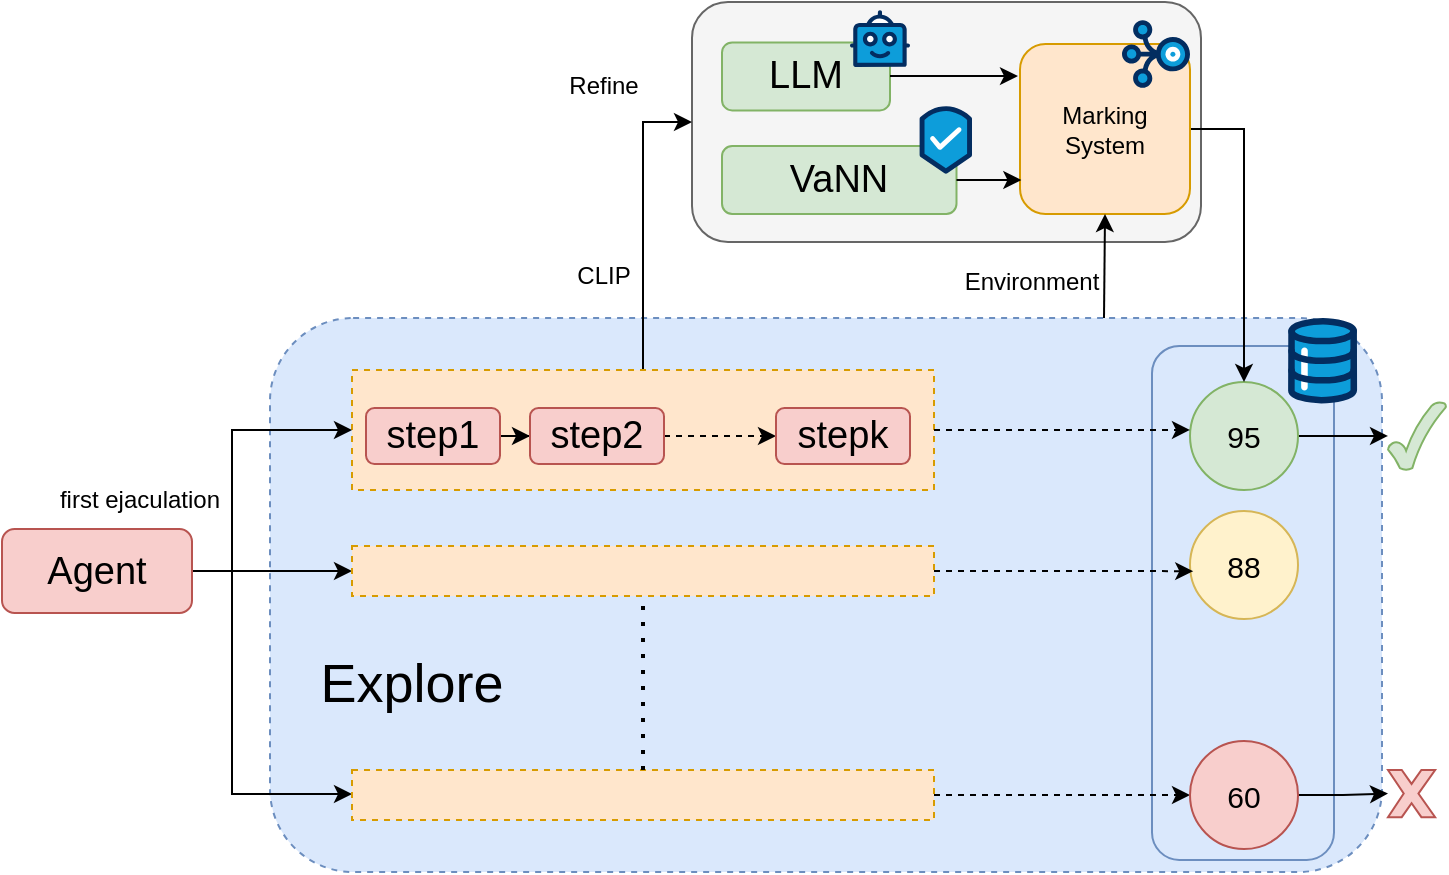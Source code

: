 <mxfile version="28.2.1">
  <diagram name="第 1 页" id="-67-8i8DmLZlF9Vm9H63">
    <mxGraphModel dx="782" dy="477" grid="0" gridSize="10" guides="1" tooltips="1" connect="1" arrows="1" fold="1" page="1" pageScale="1" pageWidth="4681" pageHeight="3300" math="0" shadow="0">
      <root>
        <mxCell id="0" />
        <mxCell id="1" parent="0" />
        <mxCell id="YKDILyGexd_aIcYHHave-9" value="" style="rounded=1;whiteSpace=wrap;html=1;fillColor=#dae8fc;strokeColor=#6c8ebf;dashed=1;" parent="1" vertex="1">
          <mxGeometry x="273" y="322" width="556" height="277" as="geometry" />
        </mxCell>
        <mxCell id="2qB2dajr-711ydZ0-sjt-16" value="" style="rounded=1;whiteSpace=wrap;html=1;fillColor=none;strokeColor=#6c8ebf;" parent="1" vertex="1">
          <mxGeometry x="714" y="336" width="91" height="256.94" as="geometry" />
        </mxCell>
        <mxCell id="2qB2dajr-711ydZ0-sjt-4" value="" style="rounded=1;whiteSpace=wrap;html=1;fillColor=#f5f5f5;fontColor=#333333;strokeColor=#666666;" parent="1" vertex="1">
          <mxGeometry x="484" y="164" width="254.5" height="120" as="geometry" />
        </mxCell>
        <mxCell id="2qB2dajr-711ydZ0-sjt-6" style="edgeStyle=orthogonalEdgeStyle;rounded=0;orthogonalLoop=1;jettySize=auto;html=1;entryX=0;entryY=0.5;entryDx=0;entryDy=0;" parent="1" source="YKDILyGexd_aIcYHHave-10" target="2qB2dajr-711ydZ0-sjt-4" edge="1">
          <mxGeometry relative="1" as="geometry" />
        </mxCell>
        <mxCell id="YKDILyGexd_aIcYHHave-10" value="" style="rounded=0;whiteSpace=wrap;html=1;fillColor=#ffe6cc;strokeColor=#d79b00;dashed=1;" parent="1" vertex="1">
          <mxGeometry x="314" y="348" width="291" height="60" as="geometry" />
        </mxCell>
        <mxCell id="YKDILyGexd_aIcYHHave-4" value="&lt;font style=&quot;font-size: 19px;&quot;&gt;LLM&lt;/font&gt;" style="rounded=1;whiteSpace=wrap;html=1;fillColor=#d5e8d4;strokeColor=#82b366;" parent="1" vertex="1">
          <mxGeometry x="499" y="184.2" width="84" height="34" as="geometry" />
        </mxCell>
        <mxCell id="YKDILyGexd_aIcYHHave-23" style="edgeStyle=orthogonalEdgeStyle;rounded=0;orthogonalLoop=1;jettySize=auto;html=1;entryX=0;entryY=0.5;entryDx=0;entryDy=0;" parent="1" source="YKDILyGexd_aIcYHHave-1" target="YKDILyGexd_aIcYHHave-10" edge="1">
          <mxGeometry relative="1" as="geometry">
            <Array as="points">
              <mxPoint x="254" y="449" />
              <mxPoint x="254" y="378" />
            </Array>
          </mxGeometry>
        </mxCell>
        <mxCell id="YKDILyGexd_aIcYHHave-27" style="edgeStyle=orthogonalEdgeStyle;rounded=0;orthogonalLoop=1;jettySize=auto;html=1;entryX=0;entryY=0.5;entryDx=0;entryDy=0;" parent="1" source="YKDILyGexd_aIcYHHave-1" target="YKDILyGexd_aIcYHHave-26" edge="1">
          <mxGeometry relative="1" as="geometry" />
        </mxCell>
        <mxCell id="YKDILyGexd_aIcYHHave-41" style="edgeStyle=orthogonalEdgeStyle;rounded=0;orthogonalLoop=1;jettySize=auto;html=1;" parent="1" source="YKDILyGexd_aIcYHHave-1" target="YKDILyGexd_aIcYHHave-29" edge="1">
          <mxGeometry relative="1" as="geometry">
            <Array as="points">
              <mxPoint x="254" y="448" />
              <mxPoint x="254" y="560" />
            </Array>
          </mxGeometry>
        </mxCell>
        <mxCell id="YKDILyGexd_aIcYHHave-1" value="&lt;font style=&quot;font-size: 19px;&quot;&gt;Agent&lt;/font&gt;" style="rounded=1;whiteSpace=wrap;html=1;fillColor=#f8cecc;strokeColor=#b85450;" parent="1" vertex="1">
          <mxGeometry x="139" y="427.5" width="95" height="42" as="geometry" />
        </mxCell>
        <mxCell id="YKDILyGexd_aIcYHHave-3" value="" style="verticalLabelPosition=bottom;aspect=fixed;html=1;shape=mxgraph.salesforce.bots;fillColorStyles=fillColor2,fillColor3,fillColor4;fillColor2=#032d60;fillColor3=#0d9dda;fillColor4=#ffffff;fillColor=none;strokeColor=none;" parent="1" vertex="1">
          <mxGeometry x="563" y="168" width="30" height="28.5" as="geometry" />
        </mxCell>
        <mxCell id="YKDILyGexd_aIcYHHave-8" value="&lt;font style=&quot;font-size: 27px;&quot;&gt;Explore&lt;/font&gt;" style="text;html=1;align=center;verticalAlign=middle;whiteSpace=wrap;rounded=0;" parent="1" vertex="1">
          <mxGeometry x="266" y="475.5" width="156" height="58" as="geometry" />
        </mxCell>
        <mxCell id="YKDILyGexd_aIcYHHave-19" style="edgeStyle=orthogonalEdgeStyle;rounded=0;orthogonalLoop=1;jettySize=auto;html=1;entryX=0;entryY=0.5;entryDx=0;entryDy=0;" parent="1" source="YKDILyGexd_aIcYHHave-11" target="YKDILyGexd_aIcYHHave-17" edge="1">
          <mxGeometry relative="1" as="geometry" />
        </mxCell>
        <mxCell id="YKDILyGexd_aIcYHHave-11" value="&lt;font style=&quot;font-size: 19px;&quot;&gt;step1&lt;/font&gt;" style="rounded=1;whiteSpace=wrap;html=1;fillColor=#f8cecc;strokeColor=#b85450;" parent="1" vertex="1">
          <mxGeometry x="321" y="367" width="67" height="28" as="geometry" />
        </mxCell>
        <mxCell id="YKDILyGexd_aIcYHHave-20" style="edgeStyle=orthogonalEdgeStyle;rounded=0;orthogonalLoop=1;jettySize=auto;html=1;entryX=0;entryY=0.5;entryDx=0;entryDy=0;dashed=1;" parent="1" source="YKDILyGexd_aIcYHHave-17" target="YKDILyGexd_aIcYHHave-18" edge="1">
          <mxGeometry relative="1" as="geometry" />
        </mxCell>
        <mxCell id="YKDILyGexd_aIcYHHave-17" value="&lt;font style=&quot;font-size: 19px;&quot;&gt;step2&lt;/font&gt;" style="rounded=1;whiteSpace=wrap;html=1;fillColor=#f8cecc;strokeColor=#b85450;" parent="1" vertex="1">
          <mxGeometry x="403" y="367" width="67" height="28" as="geometry" />
        </mxCell>
        <mxCell id="YKDILyGexd_aIcYHHave-18" value="&lt;font style=&quot;font-size: 19px;&quot;&gt;stepk&lt;/font&gt;" style="rounded=1;whiteSpace=wrap;html=1;fillColor=#f8cecc;strokeColor=#b85450;" parent="1" vertex="1">
          <mxGeometry x="526" y="367" width="67" height="28" as="geometry" />
        </mxCell>
        <mxCell id="YKDILyGexd_aIcYHHave-38" style="edgeStyle=orthogonalEdgeStyle;rounded=0;orthogonalLoop=1;jettySize=auto;html=1;" parent="1" source="YKDILyGexd_aIcYHHave-24" target="YKDILyGexd_aIcYHHave-39" edge="1">
          <mxGeometry relative="1" as="geometry">
            <mxPoint x="809.5" y="381" as="targetPoint" />
          </mxGeometry>
        </mxCell>
        <mxCell id="YKDILyGexd_aIcYHHave-24" value="&lt;font style=&quot;font-size: 15px;&quot;&gt;95&lt;/font&gt;" style="ellipse;whiteSpace=wrap;html=1;aspect=fixed;fillColor=#d5e8d4;strokeColor=#82b366;" parent="1" vertex="1">
          <mxGeometry x="733" y="354" width="54" height="54" as="geometry" />
        </mxCell>
        <mxCell id="YKDILyGexd_aIcYHHave-26" value="" style="rounded=0;whiteSpace=wrap;html=1;fillColor=#ffe6cc;strokeColor=#d79b00;dashed=1;" parent="1" vertex="1">
          <mxGeometry x="314" y="436" width="291" height="25" as="geometry" />
        </mxCell>
        <mxCell id="YKDILyGexd_aIcYHHave-35" style="edgeStyle=orthogonalEdgeStyle;rounded=0;orthogonalLoop=1;jettySize=auto;html=1;dashed=1;" parent="1" source="YKDILyGexd_aIcYHHave-29" target="YKDILyGexd_aIcYHHave-32" edge="1">
          <mxGeometry relative="1" as="geometry" />
        </mxCell>
        <mxCell id="YKDILyGexd_aIcYHHave-29" value="" style="rounded=0;whiteSpace=wrap;html=1;fillColor=#ffe6cc;strokeColor=#d79b00;dashed=1;" parent="1" vertex="1">
          <mxGeometry x="314" y="548" width="291" height="25" as="geometry" />
        </mxCell>
        <mxCell id="YKDILyGexd_aIcYHHave-30" value="&lt;font style=&quot;font-size: 15px;&quot;&gt;88&lt;/font&gt;" style="ellipse;whiteSpace=wrap;html=1;aspect=fixed;fillColor=#fff2cc;strokeColor=#d6b656;" parent="1" vertex="1">
          <mxGeometry x="733" y="418.5" width="54" height="54" as="geometry" />
        </mxCell>
        <mxCell id="YKDILyGexd_aIcYHHave-36" style="edgeStyle=orthogonalEdgeStyle;rounded=0;orthogonalLoop=1;jettySize=auto;html=1;" parent="1" source="YKDILyGexd_aIcYHHave-32" target="YKDILyGexd_aIcYHHave-37" edge="1">
          <mxGeometry relative="1" as="geometry">
            <mxPoint x="810.571" y="513" as="targetPoint" />
          </mxGeometry>
        </mxCell>
        <mxCell id="YKDILyGexd_aIcYHHave-32" value="&lt;font style=&quot;font-size: 15px;&quot;&gt;60&lt;/font&gt;" style="ellipse;whiteSpace=wrap;html=1;aspect=fixed;fillColor=#f8cecc;strokeColor=#b85450;" parent="1" vertex="1">
          <mxGeometry x="733" y="533.5" width="54" height="54" as="geometry" />
        </mxCell>
        <mxCell id="YKDILyGexd_aIcYHHave-33" style="edgeStyle=orthogonalEdgeStyle;rounded=0;orthogonalLoop=1;jettySize=auto;html=1;entryX=0;entryY=0.444;entryDx=0;entryDy=0;entryPerimeter=0;dashed=1;" parent="1" source="YKDILyGexd_aIcYHHave-10" target="YKDILyGexd_aIcYHHave-24" edge="1">
          <mxGeometry relative="1" as="geometry" />
        </mxCell>
        <mxCell id="YKDILyGexd_aIcYHHave-34" style="edgeStyle=orthogonalEdgeStyle;rounded=0;orthogonalLoop=1;jettySize=auto;html=1;entryX=0.03;entryY=0.557;entryDx=0;entryDy=0;entryPerimeter=0;dashed=1;" parent="1" source="YKDILyGexd_aIcYHHave-26" target="YKDILyGexd_aIcYHHave-30" edge="1">
          <mxGeometry relative="1" as="geometry" />
        </mxCell>
        <mxCell id="YKDILyGexd_aIcYHHave-37" value="" style="verticalLabelPosition=bottom;verticalAlign=top;html=1;shape=mxgraph.basic.x;fillColor=#f8cecc;strokeColor=#b85450;" parent="1" vertex="1">
          <mxGeometry x="832" y="548" width="23.57" height="23.57" as="geometry" />
        </mxCell>
        <mxCell id="YKDILyGexd_aIcYHHave-39" value="" style="verticalLabelPosition=bottom;verticalAlign=top;html=1;shape=mxgraph.basic.tick;fillColor=#d5e8d4;strokeColor=#82b366;" parent="1" vertex="1">
          <mxGeometry x="832" y="363.94" width="29" height="34.12" as="geometry" />
        </mxCell>
        <mxCell id="2qB2dajr-711ydZ0-sjt-1" value="CLIP" style="text;html=1;align=center;verticalAlign=middle;whiteSpace=wrap;rounded=0;" parent="1" vertex="1">
          <mxGeometry x="410" y="286" width="60" height="30" as="geometry" />
        </mxCell>
        <mxCell id="2qB2dajr-711ydZ0-sjt-5" value="&lt;span style=&quot;font-size: 19px;&quot;&gt;VaNN&lt;/span&gt;" style="rounded=1;whiteSpace=wrap;html=1;fillColor=#d5e8d4;strokeColor=#82b366;" parent="1" vertex="1">
          <mxGeometry x="499" y="236" width="117.25" height="34" as="geometry" />
        </mxCell>
        <mxCell id="2qB2dajr-711ydZ0-sjt-14" style="edgeStyle=orthogonalEdgeStyle;rounded=0;orthogonalLoop=1;jettySize=auto;html=1;" parent="1" source="2qB2dajr-711ydZ0-sjt-7" target="YKDILyGexd_aIcYHHave-24" edge="1">
          <mxGeometry relative="1" as="geometry">
            <Array as="points">
              <mxPoint x="760" y="228" />
            </Array>
          </mxGeometry>
        </mxCell>
        <mxCell id="2qB2dajr-711ydZ0-sjt-7" value="Marking&lt;div&gt;System&lt;/div&gt;" style="rounded=1;whiteSpace=wrap;html=1;fillColor=#ffe6cc;strokeColor=#d79b00;" parent="1" vertex="1">
          <mxGeometry x="648" y="185" width="85" height="85" as="geometry" />
        </mxCell>
        <mxCell id="2qB2dajr-711ydZ0-sjt-8" value="" style="endArrow=none;dashed=1;html=1;dashPattern=1 3;strokeWidth=2;rounded=0;entryX=0.5;entryY=1;entryDx=0;entryDy=0;exitX=0.5;exitY=0;exitDx=0;exitDy=0;" parent="1" source="YKDILyGexd_aIcYHHave-29" target="YKDILyGexd_aIcYHHave-26" edge="1">
          <mxGeometry width="50" height="50" relative="1" as="geometry">
            <mxPoint x="495" y="579" as="sourcePoint" />
            <mxPoint x="545" y="529" as="targetPoint" />
          </mxGeometry>
        </mxCell>
        <mxCell id="2qB2dajr-711ydZ0-sjt-10" value="" style="endArrow=classic;html=1;rounded=0;exitX=0.75;exitY=0;exitDx=0;exitDy=0;entryX=0.5;entryY=1;entryDx=0;entryDy=0;" parent="1" source="YKDILyGexd_aIcYHHave-9" target="2qB2dajr-711ydZ0-sjt-7" edge="1">
          <mxGeometry width="50" height="50" relative="1" as="geometry">
            <mxPoint x="647" y="329" as="sourcePoint" />
            <mxPoint x="697" y="279" as="targetPoint" />
          </mxGeometry>
        </mxCell>
        <mxCell id="2qB2dajr-711ydZ0-sjt-12" style="edgeStyle=orthogonalEdgeStyle;rounded=0;orthogonalLoop=1;jettySize=auto;html=1;entryX=0.008;entryY=0.8;entryDx=0;entryDy=0;entryPerimeter=0;" parent="1" source="2qB2dajr-711ydZ0-sjt-5" target="2qB2dajr-711ydZ0-sjt-7" edge="1">
          <mxGeometry relative="1" as="geometry" />
        </mxCell>
        <mxCell id="2qB2dajr-711ydZ0-sjt-13" value="Environment" style="text;html=1;align=center;verticalAlign=middle;whiteSpace=wrap;rounded=0;" parent="1" vertex="1">
          <mxGeometry x="624" y="289" width="60" height="30" as="geometry" />
        </mxCell>
        <mxCell id="2qB2dajr-711ydZ0-sjt-15" value="" style="endArrow=classic;html=1;rounded=0;" parent="1" edge="1">
          <mxGeometry width="50" height="50" relative="1" as="geometry">
            <mxPoint x="583" y="201.06" as="sourcePoint" />
            <mxPoint x="647" y="201.06" as="targetPoint" />
          </mxGeometry>
        </mxCell>
        <mxCell id="2qB2dajr-711ydZ0-sjt-17" value="" style="verticalLabelPosition=bottom;aspect=fixed;html=1;shape=mxgraph.salesforce.stream;fillColorStyles=fillColor2,fillColor3,fillColor4;fillColor2=#032d60;fillColor3=#0d9dda;fillColor4=#ffffff;fillColor=none;strokeColor=none;" parent="1" vertex="1">
          <mxGeometry x="699" y="173" width="34" height="34" as="geometry" />
        </mxCell>
        <mxCell id="2qB2dajr-711ydZ0-sjt-19" value="" style="verticalLabelPosition=bottom;aspect=fixed;html=1;shape=mxgraph.salesforce.privacy;fillColorStyles=fillColor2,fillColor3,fillColor4;fillColor2=#032d60;fillColor3=#0d9dda;fillColor4=#ffffff;fillColor=none;strokeColor=none;" parent="1" vertex="1">
          <mxGeometry x="597.8" y="216" width="26.2" height="34.03" as="geometry" />
        </mxCell>
        <mxCell id="2qB2dajr-711ydZ0-sjt-20" value="" style="verticalLabelPosition=bottom;aspect=fixed;html=1;shape=mxgraph.salesforce.data;fillColorStyles=fillColor2,fillColor3,fillColor4;fillColor2=#032d60;fillColor3=#0d9dda;fillColor4=#ffffff;fillColor=none;strokeColor=none;" parent="1" vertex="1">
          <mxGeometry x="782" y="322" width="34.6" height="42.72" as="geometry" />
        </mxCell>
        <mxCell id="WD4p7avKVANaKkmzn42f-1" value="first ejaculation" style="text;html=1;align=center;verticalAlign=middle;whiteSpace=wrap;rounded=0;" vertex="1" parent="1">
          <mxGeometry x="148" y="398.06" width="120" height="30" as="geometry" />
        </mxCell>
        <mxCell id="WD4p7avKVANaKkmzn42f-2" value="Refine" style="text;html=1;align=center;verticalAlign=middle;whiteSpace=wrap;rounded=0;" vertex="1" parent="1">
          <mxGeometry x="410" y="191" width="60" height="30" as="geometry" />
        </mxCell>
      </root>
    </mxGraphModel>
  </diagram>
</mxfile>
